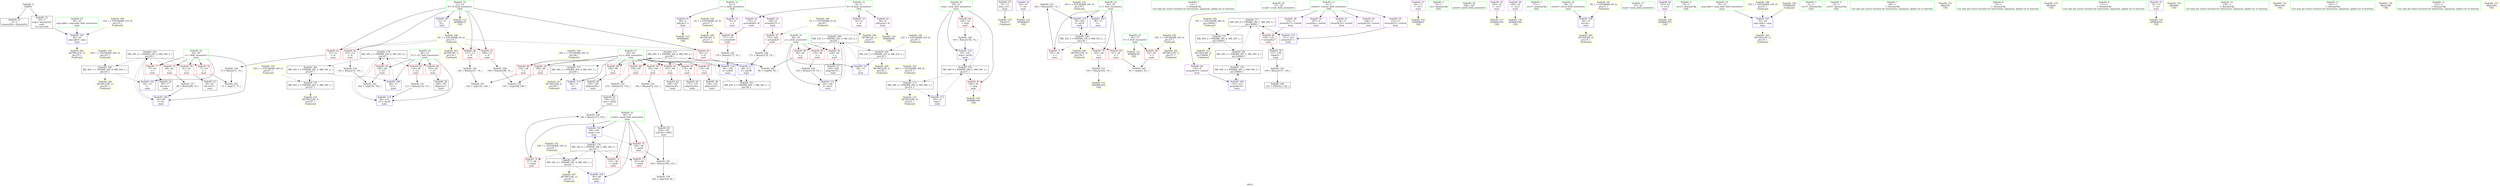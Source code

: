 digraph "SVFG" {
	label="SVFG";

	Node0x55e7370e2b60 [shape=record,color=grey,label="{NodeID: 0\nNullPtr}"];
	Node0x55e7370e2b60 -> Node0x55e7370fbc60[style=solid];
	Node0x55e7370e2b60 -> Node0x55e7370fbd60[style=solid];
	Node0x55e737110000 [shape=record,color=black,label="{NodeID: 180\nMR_22V_4 = PHI(MR_22V_5, MR_22V_3, )\npts\{45 \}\n}"];
	Node0x55e737110000 -> Node0x55e7370ff480[style=dashed];
	Node0x55e737110000 -> Node0x55e7370ff550[style=dashed];
	Node0x55e737110000 -> Node0x55e7370ff620[style=dashed];
	Node0x55e737110000 -> Node0x55e7370fd6c0[style=dashed];
	Node0x55e737110000 -> Node0x55e73710c900[style=dashed];
	Node0x55e7370fcb30 [shape=record,color=red,label="{NodeID: 97\n170\<--169\n\<--arrayidx37\nmain\n}"];
	Node0x55e7370fcb30 -> Node0x55e737104430[style=solid];
	Node0x55e7370e2520 [shape=record,color=green,label="{NodeID: 14\n6\<--8\nL\<--L_field_insensitive\nGlob }"];
	Node0x55e7370e2520 -> Node0x55e7370fdcf0[style=solid];
	Node0x55e7370e2520 -> Node0x55e7370fddc0[style=solid];
	Node0x55e7370e2520 -> Node0x55e7370fe510[style=solid];
	Node0x55e737100b50 [shape=record,color=yellow,style=double,label="{NodeID: 194\n22V_1 = ENCHI(MR_22V_0)\npts\{45 \}\nFun[main]}"];
	Node0x55e737100b50 -> Node0x55e73710c900[style=dashed];
	Node0x55e7370fd6c0 [shape=record,color=blue,label="{NodeID: 111\n44\<--120\nj\<--inc21\nmain\n}"];
	Node0x55e7370fd6c0 -> Node0x55e737110000[style=dashed];
	Node0x55e7370fb9d0 [shape=record,color=green,label="{NodeID: 28\n50\<--51\nstep\<--step_field_insensitive\nmain\n}"];
	Node0x55e7370fb9d0 -> Node0x55e7370fffe0[style=solid];
	Node0x55e7370fb9d0 -> Node0x55e7371000b0[style=solid];
	Node0x55e7370fb9d0 -> Node0x55e7370fd860[style=solid];
	Node0x55e7370fb9d0 -> Node0x55e7370fd930[style=solid];
	Node0x55e7371155b0 [shape=record,color=yellow,style=double,label="{NodeID: 208\nRETMU(20V_2)\npts\{43 \}\nFun[main]}"];
	Node0x55e737102940 [shape=record,color=yellow,style=double,label="{NodeID: 125\nAPARM(80)\nCS[]}"];
	Node0x55e7370fc580 [shape=record,color=black,label="{NodeID: 42\n163\<--162\nconv34\<--shl33\nmain\n}"];
	Node0x55e7370fc580 -> Node0x55e737103cb0[style=solid];
	Node0x55e737103310 [shape=record,color=yellow,style=double,label="{NodeID: 139\nFRet(27)\nFun[main]}"];
	Node0x55e7370fe100 [shape=record,color=purple,label="{NodeID: 56\n65\<--15\n\<--.str\nmain\n}"];
	Node0x55e7370fe100 -> Node0x55e7371026d0[style=solid];
	Node0x55e737104eb0 [shape=record,color=grey,label="{NodeID: 153\n202 = Binary(201, 74, )\n}"];
	Node0x55e737104eb0 -> Node0x55e737102460[style=solid];
	Node0x55e7370fec60 [shape=record,color=red,label="{NodeID: 70\n182\<--38\n\<--t\nmain\n}"];
	Node0x55e7370fec60 -> Node0x55e737104bb0[style=solid];
	Node0x55e73710bf00 [shape=record,color=black,label="{NodeID: 167\nMR_18V_2 = PHI(MR_18V_4, MR_18V_1, )\npts\{41 \}\n}"];
	Node0x55e73710bf00 -> Node0x55e7370fd110[style=dashed];
	Node0x55e73710bf00 -> Node0x55e7371154d0[style=dashed];
	Node0x55e7370ff7c0 [shape=record,color=red,label="{NodeID: 84\n105\<--46\n\<--i11\nmain\n}"];
	Node0x55e7370ff7c0 -> Node0x55e7370fc0a0[style=solid];
	Node0x55e7370e2280 [shape=record,color=green,label="{NodeID: 1\n13\<--1\n\<--dummyObj\nCan only get source location for instruction, argument, global var or function.}"];
	Node0x55e737110500 [shape=record,color=black,label="{NodeID: 181\nMR_24V_3 = PHI(MR_24V_5, MR_24V_2, )\npts\{47 \}\n}"];
	Node0x55e737110500 -> Node0x55e7370fd450[style=dashed];
	Node0x55e737110500 -> Node0x55e73710ce00[style=dashed];
	Node0x55e7370fcc00 [shape=record,color=red,label="{NodeID: 98\n177\<--176\n\<--arrayidx40\nmain\n}"];
	Node0x55e7370fcc00 -> Node0x55e737103e30[style=solid];
	Node0x55e7370e25f0 [shape=record,color=green,label="{NodeID: 15\n9\<--11\nR\<--R_field_insensitive\nGlob }"];
	Node0x55e7370e25f0 -> Node0x55e7370fde90[style=solid];
	Node0x55e7370e25f0 -> Node0x55e7370fdf60[style=solid];
	Node0x55e7370e25f0 -> Node0x55e7370fe5e0[style=solid];
	Node0x55e737100c30 [shape=record,color=yellow,style=double,label="{NodeID: 195\n24V_1 = ENCHI(MR_24V_0)\npts\{47 \}\nFun[main]}"];
	Node0x55e737100c30 -> Node0x55e73710ce00[style=dashed];
	Node0x55e7370fd790 [shape=record,color=blue,label="{NodeID: 112\n48\<--13\nx\<--\nmain\n}"];
	Node0x55e7370fd790 -> Node0x55e73710e700[style=dashed];
	Node0x55e7370fba60 [shape=record,color=green,label="{NodeID: 29\n57\<--58\nscanf\<--scanf_field_insensitive\n}"];
	Node0x55e737115690 [shape=record,color=yellow,style=double,label="{NodeID: 209\nRETMU(22V_2)\npts\{45 \}\nFun[main]}"];
	Node0x55e737102a10 [shape=record,color=yellow,style=double,label="{NodeID: 126\nAPARM(84)\nCS[]}"];
	Node0x55e7370fc650 [shape=record,color=black,label="{NodeID: 43\n168\<--167\nidxprom36\<--\nmain\n}"];
	Node0x55e736f1d780 [shape=record,color=black,label="{NodeID: 140\n141 = PHI(142, 138, )\n}"];
	Node0x55e7370fe1d0 [shape=record,color=purple,label="{NodeID: 57\n85\<--17\n\<--.str.1\nmain\n}"];
	Node0x55e7370fe1d0 -> Node0x55e737102870[style=solid];
	Node0x55e737105030 [shape=record,color=grey,label="{NodeID: 154\n102 = Binary(74, 101, )\n}"];
	Node0x55e737105030 -> Node0x55e737105c30[style=solid];
	Node0x55e7370fed30 [shape=record,color=red,label="{NodeID: 71\n201\<--38\n\<--t\nmain\n}"];
	Node0x55e7370fed30 -> Node0x55e737104eb0[style=solid];
	Node0x55e73710c400 [shape=record,color=black,label="{NodeID: 168\nMR_20V_2 = PHI(MR_20V_4, MR_20V_1, )\npts\{43 \}\n}"];
	Node0x55e73710c400 -> Node0x55e7370fd1e0[style=dashed];
	Node0x55e73710c400 -> Node0x55e7371155b0[style=dashed];
	Node0x55e7370ff890 [shape=record,color=red,label="{NodeID: 85\n114\<--46\n\<--i11\nmain\n}"];
	Node0x55e7370ff890 -> Node0x55e7371045b0[style=solid];
	Node0x55e7370e18d0 [shape=record,color=green,label="{NodeID: 2\n15\<--1\n.str\<--dummyObj\nGlob }"];
	Node0x55e737110a00 [shape=record,color=black,label="{NodeID: 182\nMR_30V_3 = PHI(MR_30V_4, MR_30V_2, )\npts\{50000 \}\n}"];
	Node0x55e737110a00 -> Node0x55e73710f100[style=dashed];
	Node0x55e737110a00 -> Node0x55e73710fb00[style=dashed];
	Node0x55e7370fccd0 [shape=record,color=blue,label="{NodeID: 99\n12\<--13\nN\<--\nGlob }"];
	Node0x55e7370fccd0 -> Node0x55e737112000[style=dashed];
	Node0x55e7370e26f0 [shape=record,color=green,label="{NodeID: 16\n12\<--14\nN\<--N_field_insensitive\nGlob }"];
	Node0x55e7370e26f0 -> Node0x55e7370fe6b0[style=solid];
	Node0x55e7370e26f0 -> Node0x55e7370fe780[style=solid];
	Node0x55e7370e26f0 -> Node0x55e7370fe850[style=solid];
	Node0x55e7370e26f0 -> Node0x55e7370fe920[style=solid];
	Node0x55e7370e26f0 -> Node0x55e7370fe9f0[style=solid];
	Node0x55e7370e26f0 -> Node0x55e7370fccd0[style=solid];
	Node0x55e7370e26f0 -> Node0x55e7371027a0[style=solid];
	Node0x55e737100d10 [shape=record,color=yellow,style=double,label="{NodeID: 196\n26V_1 = ENCHI(MR_26V_0)\npts\{49 \}\nFun[main]}"];
	Node0x55e737100d10 -> Node0x55e73710d300[style=dashed];
	Node0x55e7370fd860 [shape=record,color=blue,label="{NodeID: 113\n50\<--13\nstep\<--\nmain\n}"];
	Node0x55e7370fd860 -> Node0x55e73710ec00[style=dashed];
	Node0x55e7370fbb60 [shape=record,color=green,label="{NodeID: 30\n186\<--187\nprintf\<--printf_field_insensitive\n}"];
	Node0x55e737115770 [shape=record,color=yellow,style=double,label="{NodeID: 210\nRETMU(24V_2)\npts\{47 \}\nFun[main]}"];
	Node0x55e737102ae0 [shape=record,color=yellow,style=double,label="{NodeID: 127\nAPARM(193)\nCS[]}"];
	Node0x55e7370fc720 [shape=record,color=black,label="{NodeID: 44\n175\<--174\nidxprom39\<--\nmain\n}"];
	Node0x55e737103cb0 [shape=record,color=grey,label="{NodeID: 141\n164 = Binary(160, 163, )\n}"];
	Node0x55e737103cb0 -> Node0x55e737105630[style=solid];
	Node0x55e7370fe2a0 [shape=record,color=purple,label="{NodeID: 58\n184\<--19\n\<--.str.2\nmain\n}"];
	Node0x55e7370fe2a0 -> Node0x55e737102d50[style=solid];
	Node0x55e7371051b0 [shape=record,color=grey,label="{NodeID: 155\n138 = Binary(137, 139, )\n}"];
	Node0x55e7371051b0 -> Node0x55e736f1d780[style=solid];
	Node0x55e7370fee00 [shape=record,color=red,label="{NodeID: 72\n131\<--40\n\<--mask\nmain\n}"];
	Node0x55e73710c900 [shape=record,color=black,label="{NodeID: 169\nMR_22V_2 = PHI(MR_22V_4, MR_22V_1, )\npts\{45 \}\n}"];
	Node0x55e73710c900 -> Node0x55e7370fd380[style=dashed];
	Node0x55e73710c900 -> Node0x55e737115690[style=dashed];
	Node0x55e7370ff960 [shape=record,color=red,label="{NodeID: 86\n126\<--48\n\<--x\nmain\n}"];
	Node0x55e7370ff960 -> Node0x55e737105ab0[style=solid];
	Node0x55e7370e1960 [shape=record,color=green,label="{NodeID: 3\n17\<--1\n.str.1\<--dummyObj\nGlob }"];
	Node0x55e737110f00 [shape=record,color=black,label="{NodeID: 183\nMR_26V_6 = PHI(MR_26V_7, MR_26V_5, )\npts\{49 \}\n}"];
	Node0x55e737110f00 -> Node0x55e73710e700[style=dashed];
	Node0x55e7370fcdd0 [shape=record,color=blue,label="{NodeID: 100\n30\<--13\nretval\<--\nmain\n}"];
	Node0x55e7370fcdd0 -> Node0x55e737115070[style=dashed];
	Node0x55e7370e27f0 [shape=record,color=green,label="{NodeID: 17\n25\<--26\nmain\<--main_field_insensitive\n}"];
	Node0x55e737100df0 [shape=record,color=yellow,style=double,label="{NodeID: 197\n28V_1 = ENCHI(MR_28V_0)\npts\{51 \}\nFun[main]}"];
	Node0x55e737100df0 -> Node0x55e73710d800[style=dashed];
	Node0x55e7370fd930 [shape=record,color=blue,label="{NodeID: 114\n50\<--145\nstep\<--inc28\nmain\n}"];
	Node0x55e7370fd930 -> Node0x55e73710ec00[style=dashed];
	Node0x55e7370fbc60 [shape=record,color=black,label="{NodeID: 31\n2\<--3\ndummyVal\<--dummyVal\n}"];
	Node0x55e737115850 [shape=record,color=yellow,style=double,label="{NodeID: 211\nRETMU(26V_2)\npts\{49 \}\nFun[main]}"];
	Node0x55e737102bb0 [shape=record,color=yellow,style=double,label="{NodeID: 128\nAPARM(197)\nCS[]}"];
	Node0x55e7370fc7f0 [shape=record,color=purple,label="{NodeID: 45\n107\<--4\narrayidx\<--visited\nmain\n}"];
	Node0x55e737103e30 [shape=record,color=grey,label="{NodeID: 142\n178 = Binary(177, 74, )\n}"];
	Node0x55e737103e30 -> Node0x55e737102390[style=solid];
	Node0x55e7370fe370 [shape=record,color=purple,label="{NodeID: 59\n193\<--21\n\<--.str.3\nmain\n}"];
	Node0x55e7370fe370 -> Node0x55e737102ae0[style=solid];
	Node0x55e737105330 [shape=record,color=grey,label="{NodeID: 156\n73 = Binary(72, 74, )\n}"];
	Node0x55e737105330 -> Node0x55e737105db0[style=solid];
	Node0x55e7370feed0 [shape=record,color=red,label="{NodeID: 73\n147\<--40\n\<--mask\nmain\n}"];
	Node0x55e73710ce00 [shape=record,color=black,label="{NodeID: 170\nMR_24V_2 = PHI(MR_24V_3, MR_24V_1, )\npts\{47 \}\n}"];
	Node0x55e73710ce00 -> Node0x55e737110500[style=dashed];
	Node0x55e73710ce00 -> Node0x55e737115770[style=dashed];
	Node0x55e7370ffa30 [shape=record,color=red,label="{NodeID: 87\n133\<--48\n\<--x\nmain\n}"];
	Node0x55e7370ffa30 -> Node0x55e7370fc240[style=solid];
	Node0x55e7370fb0b0 [shape=record,color=green,label="{NodeID: 4\n19\<--1\n.str.2\<--dummyObj\nGlob }"];
	Node0x55e737111400 [shape=record,color=yellow,style=double,label="{NodeID: 184\n2V_1 = ENCHI(MR_2V_0)\npts\{8 \}\nFun[main]}"];
	Node0x55e737111400 -> Node0x55e7370fcb30[style=dashed];
	Node0x55e737111400 -> Node0x55e737100fb0[style=dashed];
	Node0x55e7370fcea0 [shape=record,color=blue,label="{NodeID: 101\n32\<--28\nargc.addr\<--argc\nmain\n}"];
	Node0x55e7370fcea0 -> Node0x55e737115150[style=dashed];
	Node0x55e7370e28f0 [shape=record,color=green,label="{NodeID: 18\n30\<--31\nretval\<--retval_field_insensitive\nmain\n}"];
	Node0x55e7370e28f0 -> Node0x55e7370fcdd0[style=solid];
	Node0x55e737100ed0 [shape=record,color=yellow,style=double,label="{NodeID: 198\n30V_1 = ENCHI(MR_30V_0)\npts\{50000 \}\nFun[main]}"];
	Node0x55e737100ed0 -> Node0x55e73710dd00[style=dashed];
	Node0x55e7371021a0 [shape=record,color=blue,label="{NodeID: 115\n151\<--153\narrayidx31\<--\nmain\n}"];
	Node0x55e7371021a0 -> Node0x55e73710f100[style=dashed];
	Node0x55e7370fbd60 [shape=record,color=black,label="{NodeID: 32\n29\<--3\nargv\<--dummyVal\nmain\n1st arg main }"];
	Node0x55e7370fbd60 -> Node0x55e7370fcf70[style=solid];
	Node0x55e737115930 [shape=record,color=yellow,style=double,label="{NodeID: 212\nRETMU(28V_2)\npts\{51 \}\nFun[main]}"];
	Node0x55e737102c80 [shape=record,color=yellow,style=double,label="{NodeID: 129\nAPARM(196)\nCS[]}"];
	Node0x55e7370fc8c0 [shape=record,color=purple,label="{NodeID: 46\n110\<--4\narrayidx16\<--visited\nmain\n}"];
	Node0x55e7370fc8c0 -> Node0x55e7370fd520[style=solid];
	Node0x55e737103fb0 [shape=record,color=grey,label="{NodeID: 143\n128 = Binary(127, 74, )\n}"];
	Node0x55e737103fb0 -> Node0x55e737105ab0[style=solid];
	Node0x55e7370fe440 [shape=record,color=purple,label="{NodeID: 60\n197\<--23\n\<--.str.4\nmain\n}"];
	Node0x55e7370fe440 -> Node0x55e737102bb0[style=solid];
	Node0x55e7371054b0 [shape=record,color=grey,label="{NodeID: 157\n89 = Binary(88, 74, )\n}"];
	Node0x55e7371054b0 -> Node0x55e7370fd2b0[style=solid];
	Node0x55e7370fefa0 [shape=record,color=red,label="{NodeID: 74\n157\<--40\n\<--mask\nmain\n}"];
	Node0x55e7370fefa0 -> Node0x55e7371048b0[style=solid];
	Node0x55e73710d300 [shape=record,color=black,label="{NodeID: 171\nMR_26V_2 = PHI(MR_26V_4, MR_26V_1, )\npts\{49 \}\n}"];
	Node0x55e73710d300 -> Node0x55e7370fd790[style=dashed];
	Node0x55e73710d300 -> Node0x55e737115850[style=dashed];
	Node0x55e7370ffb00 [shape=record,color=red,label="{NodeID: 88\n149\<--48\n\<--x\nmain\n}"];
	Node0x55e7370ffb00 -> Node0x55e7370fc3e0[style=solid];
	Node0x55e7370fb140 [shape=record,color=green,label="{NodeID: 5\n21\<--1\n.str.3\<--dummyObj\nGlob }"];
	Node0x55e737111f20 [shape=record,color=yellow,style=double,label="{NodeID: 185\n4V_1 = ENCHI(MR_4V_0)\npts\{11 \}\nFun[main]}"];
	Node0x55e737111f20 -> Node0x55e7370fcc00[style=dashed];
	Node0x55e737111f20 -> Node0x55e7371010c0[style=dashed];
	Node0x55e7370fcf70 [shape=record,color=blue,label="{NodeID: 102\n34\<--29\nargv.addr\<--argv\nmain\n}"];
	Node0x55e7370fcf70 -> Node0x55e737115230[style=dashed];
	Node0x55e7370e29c0 [shape=record,color=green,label="{NodeID: 19\n32\<--33\nargc.addr\<--argc.addr_field_insensitive\nmain\n}"];
	Node0x55e7370e29c0 -> Node0x55e7370fcea0[style=solid];
	Node0x55e737100fb0 [shape=record,color=yellow,style=double,label="{NodeID: 199\nRETMU(2V_1)\npts\{8 \}\nFun[main]}"];
	Node0x55e737102230 [shape=record,color=blue,label="{NodeID: 116\n40\<--158\nmask\<--xor\nmain\n}"];
	Node0x55e737102230 -> Node0x55e7370ff070[style=dashed];
	Node0x55e737102230 -> Node0x55e73710e200[style=dashed];
	Node0x55e7370fbe30 [shape=record,color=black,label="{NodeID: 33\n27\<--13\nmain_ret\<--\nmain\n}"];
	Node0x55e7370fbe30 -> Node0x55e737103310[style=solid];
	Node0x55e737115a10 [shape=record,color=yellow,style=double,label="{NodeID: 213\nRETMU(30V_2)\npts\{50000 \}\nFun[main]}"];
	Node0x55e737102d50 [shape=record,color=yellow,style=double,label="{NodeID: 130\nAPARM(184)\nCS[]}"];
	Node0x55e7370fc990 [shape=record,color=purple,label="{NodeID: 47\n132\<--4\narrayidx25\<--visited\nmain\n}"];
	Node0x55e737104130 [shape=record,color=grey,label="{NodeID: 144\n145 = Binary(144, 74, )\n}"];
	Node0x55e737104130 -> Node0x55e7370fd930[style=solid];
	Node0x55e7370fe510 [shape=record,color=purple,label="{NodeID: 61\n80\<--6\nadd.ptr\<--L\nmain\n}"];
	Node0x55e7370fe510 -> Node0x55e737102940[style=solid];
	Node0x55e737105630 [shape=record,color=grey,label="{NodeID: 158\n165 = cmp(164, 68, )\n}"];
	Node0x55e7370ff070 [shape=record,color=red,label="{NodeID: 75\n160\<--40\n\<--mask\nmain\n}"];
	Node0x55e7370ff070 -> Node0x55e737103cb0[style=solid];
	Node0x55e73710d800 [shape=record,color=black,label="{NodeID: 172\nMR_28V_2 = PHI(MR_28V_4, MR_28V_1, )\npts\{51 \}\n}"];
	Node0x55e73710d800 -> Node0x55e7370fd860[style=dashed];
	Node0x55e73710d800 -> Node0x55e737115930[style=dashed];
	Node0x55e7370ffbd0 [shape=record,color=red,label="{NodeID: 89\n154\<--48\n\<--x\nmain\n}"];
	Node0x55e7370ffbd0 -> Node0x55e737104a30[style=solid];
	Node0x55e7370e2370 [shape=record,color=green,label="{NodeID: 6\n23\<--1\n.str.4\<--dummyObj\nGlob }"];
	Node0x55e737112000 [shape=record,color=yellow,style=double,label="{NodeID: 186\n6V_1 = ENCHI(MR_6V_0)\npts\{14 \}\nFun[main]}"];
	Node0x55e737112000 -> Node0x55e7370fe6b0[style=dashed];
	Node0x55e737112000 -> Node0x55e7370fe780[style=dashed];
	Node0x55e737112000 -> Node0x55e7370fe850[style=dashed];
	Node0x55e737112000 -> Node0x55e7370fe920[style=dashed];
	Node0x55e737112000 -> Node0x55e7370fe9f0[style=dashed];
	Node0x55e737112000 -> Node0x55e737114f90[style=dashed];
	Node0x55e7370fd040 [shape=record,color=blue,label="{NodeID: 103\n38\<--13\nt\<--\nmain\n}"];
	Node0x55e7370fd040 -> Node0x55e73710ba00[style=dashed];
	Node0x55e7370e2d00 [shape=record,color=green,label="{NodeID: 20\n34\<--35\nargv.addr\<--argv.addr_field_insensitive\nmain\n}"];
	Node0x55e7370e2d00 -> Node0x55e7370fcf70[style=solid];
	Node0x55e7371010c0 [shape=record,color=yellow,style=double,label="{NodeID: 200\nRETMU(4V_1)\npts\{11 \}\nFun[main]}"];
	Node0x55e7371022c0 [shape=record,color=blue,label="{NodeID: 117\n48\<--171\nx\<--sub38\nmain\n}"];
	Node0x55e7371022c0 -> Node0x55e737110f00[style=dashed];
	Node0x55e7370fbf00 [shape=record,color=black,label="{NodeID: 34\n78\<--77\nidx.ext\<--\nmain\n}"];
	Node0x55e737102e20 [shape=record,color=yellow,style=double,label="{NodeID: 131\nAPARM(183)\nCS[]}"];
	Node0x55e7370fda80 [shape=record,color=purple,label="{NodeID: 48\n135\<--4\narrayidx27\<--visited\nmain\n}"];
	Node0x55e7370fda80 -> Node0x55e7370fca60[style=solid];
	Node0x55e7371042b0 [shape=record,color=grey,label="{NodeID: 145\n120 = Binary(119, 74, )\n}"];
	Node0x55e7371042b0 -> Node0x55e7370fd6c0[style=solid];
	Node0x55e7370fe5e0 [shape=record,color=purple,label="{NodeID: 62\n84\<--9\nadd.ptr6\<--R\nmain\n}"];
	Node0x55e7370fe5e0 -> Node0x55e737102a10[style=solid];
	Node0x55e7371057b0 [shape=record,color=grey,label="{NodeID: 159\n191 = cmp(188, 190, )\n}"];
	Node0x55e7370ff140 [shape=record,color=red,label="{NodeID: 76\n71\<--42\n\<--i\nmain\n}"];
	Node0x55e7370ff140 -> Node0x55e737105db0[style=solid];
	Node0x55e73710dd00 [shape=record,color=black,label="{NodeID: 173\nMR_30V_2 = PHI(MR_30V_6, MR_30V_1, )\npts\{50000 \}\n}"];
	Node0x55e73710dd00 -> Node0x55e737110a00[style=dashed];
	Node0x55e73710dd00 -> Node0x55e737115a10[style=dashed];
	Node0x55e7370ffca0 [shape=record,color=red,label="{NodeID: 90\n161\<--48\n\<--x\nmain\n}"];
	Node0x55e7370ffca0 -> Node0x55e737104d30[style=solid];
	Node0x55e7370e2400 [shape=record,color=green,label="{NodeID: 7\n68\<--1\n\<--dummyObj\nCan only get source location for instruction, argument, global var or function.}"];
	Node0x55e7371120e0 [shape=record,color=yellow,style=double,label="{NodeID: 187\n8V_1 = ENCHI(MR_8V_0)\npts\{31 \}\nFun[main]}"];
	Node0x55e7371120e0 -> Node0x55e7370fcdd0[style=dashed];
	Node0x55e7370fd110 [shape=record,color=blue,label="{NodeID: 104\n40\<--68\nmask\<--\nmain\n}"];
	Node0x55e7370fd110 -> Node0x55e73710e200[style=dashed];
	Node0x55e7370e2dd0 [shape=record,color=green,label="{NodeID: 21\n36\<--37\nT\<--T_field_insensitive\nmain\n}"];
	Node0x55e7370e2dd0 -> Node0x55e7370feac0[style=solid];
	Node0x55e7370e2dd0 -> Node0x55e737102600[style=solid];
	Node0x55e737114f90 [shape=record,color=yellow,style=double,label="{NodeID: 201\nRETMU(6V_1)\npts\{14 \}\nFun[main]}"];
	Node0x55e737102390 [shape=record,color=blue,label="{NodeID: 118\n48\<--178\nx\<--sub41\nmain\n}"];
	Node0x55e737102390 -> Node0x55e737110f00[style=dashed];
	Node0x55e7370fbfd0 [shape=record,color=black,label="{NodeID: 35\n82\<--81\nidx.ext5\<--\nmain\n}"];
	Node0x55e737102ef0 [shape=record,color=yellow,style=double,label="{NodeID: 132\nARet(56)\nCS[]}"];
	Node0x55e7370fdb50 [shape=record,color=purple,label="{NodeID: 49\n148\<--4\narrayidx29\<--visited\nmain\n}"];
	Node0x55e737104430 [shape=record,color=grey,label="{NodeID: 146\n171 = Binary(170, 74, )\n}"];
	Node0x55e737104430 -> Node0x55e7371022c0[style=solid];
	Node0x55e7370fe6b0 [shape=record,color=red,label="{NodeID: 63\n72\<--12\n\<--N\nmain\n}"];
	Node0x55e7370fe6b0 -> Node0x55e737105330[style=solid];
	Node0x55e737105930 [shape=record,color=grey,label="{NodeID: 160\n63 = cmp(61, 62, )\n}"];
	Node0x55e7370ff210 [shape=record,color=red,label="{NodeID: 77\n77\<--42\n\<--i\nmain\n}"];
	Node0x55e7370ff210 -> Node0x55e7370fbf00[style=solid];
	Node0x55e73710e200 [shape=record,color=black,label="{NodeID: 174\nMR_18V_4 = PHI(MR_18V_5, MR_18V_3, )\npts\{41 \}\n}"];
	Node0x55e73710e200 -> Node0x55e7370fee00[style=dashed];
	Node0x55e73710e200 -> Node0x55e7370feed0[style=dashed];
	Node0x55e73710e200 -> Node0x55e7370fefa0[style=dashed];
	Node0x55e73710e200 -> Node0x55e737102230[style=dashed];
	Node0x55e73710e200 -> Node0x55e73710bf00[style=dashed];
	Node0x55e7370ffd70 [shape=record,color=red,label="{NodeID: 91\n167\<--48\n\<--x\nmain\n}"];
	Node0x55e7370ffd70 -> Node0x55e7370fc650[style=solid];
	Node0x55e7370fb3f0 [shape=record,color=green,label="{NodeID: 8\n74\<--1\n\<--dummyObj\nCan only get source location for instruction, argument, global var or function.}"];
	Node0x55e7371121c0 [shape=record,color=yellow,style=double,label="{NodeID: 188\n10V_1 = ENCHI(MR_10V_0)\npts\{33 \}\nFun[main]}"];
	Node0x55e7371121c0 -> Node0x55e7370fcea0[style=dashed];
	Node0x55e7370fd1e0 [shape=record,color=blue,label="{NodeID: 105\n42\<--13\ni\<--\nmain\n}"];
	Node0x55e7370fd1e0 -> Node0x55e73710b500[style=dashed];
	Node0x55e7370e2ea0 [shape=record,color=green,label="{NodeID: 22\n38\<--39\nt\<--t_field_insensitive\nmain\n}"];
	Node0x55e7370e2ea0 -> Node0x55e7370feb90[style=solid];
	Node0x55e7370e2ea0 -> Node0x55e7370fec60[style=solid];
	Node0x55e7370e2ea0 -> Node0x55e7370fed30[style=solid];
	Node0x55e7370e2ea0 -> Node0x55e7370fd040[style=solid];
	Node0x55e7370e2ea0 -> Node0x55e737102460[style=solid];
	Node0x55e737115070 [shape=record,color=yellow,style=double,label="{NodeID: 202\nRETMU(8V_2)\npts\{31 \}\nFun[main]}"];
	Node0x55e737102460 [shape=record,color=blue,label="{NodeID: 119\n38\<--202\nt\<--inc51\nmain\n}"];
	Node0x55e737102460 -> Node0x55e73710ba00[style=dashed];
	Node0x55e7370fc0a0 [shape=record,color=black,label="{NodeID: 36\n106\<--105\nidxprom\<--\nmain\n}"];
	Node0x55e737102f80 [shape=record,color=yellow,style=double,label="{NodeID: 133\nARet(66)\nCS[]}"];
	Node0x55e7370fdc20 [shape=record,color=purple,label="{NodeID: 50\n151\<--4\narrayidx31\<--visited\nmain\n}"];
	Node0x55e7370fdc20 -> Node0x55e7371021a0[style=solid];
	Node0x55e7371045b0 [shape=record,color=grey,label="{NodeID: 147\n115 = Binary(114, 74, )\n}"];
	Node0x55e7371045b0 -> Node0x55e7370fd5f0[style=solid];
	Node0x55e7370fe780 [shape=record,color=red,label="{NodeID: 64\n95\<--12\n\<--N\nmain\n}"];
	Node0x55e7370fe780 -> Node0x55e737105f30[style=solid];
	Node0x55e737105ab0 [shape=record,color=grey,label="{NodeID: 161\n129 = cmp(126, 128, )\n}"];
	Node0x55e7370ff2e0 [shape=record,color=red,label="{NodeID: 78\n81\<--42\n\<--i\nmain\n}"];
	Node0x55e7370ff2e0 -> Node0x55e7370fbfd0[style=solid];
	Node0x55e73710e700 [shape=record,color=black,label="{NodeID: 175\nMR_26V_4 = PHI(MR_26V_6, MR_26V_3, )\npts\{49 \}\n}"];
	Node0x55e73710e700 -> Node0x55e7370ff960[style=dashed];
	Node0x55e73710e700 -> Node0x55e7370ffa30[style=dashed];
	Node0x55e73710e700 -> Node0x55e7370ffb00[style=dashed];
	Node0x55e73710e700 -> Node0x55e7370ffbd0[style=dashed];
	Node0x55e73710e700 -> Node0x55e7370ffca0[style=dashed];
	Node0x55e73710e700 -> Node0x55e7370ffd70[style=dashed];
	Node0x55e73710e700 -> Node0x55e7370ffe40[style=dashed];
	Node0x55e73710e700 -> Node0x55e7370fff10[style=dashed];
	Node0x55e73710e700 -> Node0x55e7371022c0[style=dashed];
	Node0x55e73710e700 -> Node0x55e737102390[style=dashed];
	Node0x55e73710e700 -> Node0x55e73710d300[style=dashed];
	Node0x55e7370ffe40 [shape=record,color=red,label="{NodeID: 92\n174\<--48\n\<--x\nmain\n}"];
	Node0x55e7370ffe40 -> Node0x55e7370fc720[style=solid];
	Node0x55e7370fb480 [shape=record,color=green,label="{NodeID: 9\n112\<--1\n\<--dummyObj\nCan only get source location for instruction, argument, global var or function.}"];
	Node0x55e7371122a0 [shape=record,color=yellow,style=double,label="{NodeID: 189\n12V_1 = ENCHI(MR_12V_0)\npts\{35 \}\nFun[main]}"];
	Node0x55e7371122a0 -> Node0x55e7370fcf70[style=dashed];
	Node0x55e7370fd2b0 [shape=record,color=blue,label="{NodeID: 106\n42\<--89\ni\<--inc\nmain\n}"];
	Node0x55e7370fd2b0 -> Node0x55e73710b500[style=dashed];
	Node0x55e7370e2f70 [shape=record,color=green,label="{NodeID: 23\n40\<--41\nmask\<--mask_field_insensitive\nmain\n}"];
	Node0x55e7370e2f70 -> Node0x55e7370fee00[style=solid];
	Node0x55e7370e2f70 -> Node0x55e7370feed0[style=solid];
	Node0x55e7370e2f70 -> Node0x55e7370fefa0[style=solid];
	Node0x55e7370e2f70 -> Node0x55e7370ff070[style=solid];
	Node0x55e7370e2f70 -> Node0x55e7370fd110[style=solid];
	Node0x55e7370e2f70 -> Node0x55e737102230[style=solid];
	Node0x55e737115150 [shape=record,color=yellow,style=double,label="{NodeID: 203\nRETMU(10V_2)\npts\{33 \}\nFun[main]}"];
	Node0x55e737102530 [shape=record,color=yellow,style=double,label="{NodeID: 120\nAPARM(55)\nCS[]}"];
	Node0x55e7370fc170 [shape=record,color=black,label="{NodeID: 37\n109\<--108\nidxprom15\<--\nmain\n}"];
	Node0x55e737103010 [shape=record,color=yellow,style=double,label="{NodeID: 134\nARet(86)\nCS[]}"];
	Node0x55e7370fdcf0 [shape=record,color=purple,label="{NodeID: 51\n79\<--6\n\<--L\nmain\n}"];
	Node0x55e737104730 [shape=record,color=grey,label="{NodeID: 148\n190 = Binary(189, 74, )\n}"];
	Node0x55e737104730 -> Node0x55e7371057b0[style=solid];
	Node0x55e7370fe850 [shape=record,color=red,label="{NodeID: 65\n101\<--12\n\<--N\nmain\n}"];
	Node0x55e7370fe850 -> Node0x55e737105030[style=solid];
	Node0x55e737105c30 [shape=record,color=grey,label="{NodeID: 162\n103 = cmp(100, 102, )\n}"];
	Node0x55e7370ff3b0 [shape=record,color=red,label="{NodeID: 79\n88\<--42\n\<--i\nmain\n}"];
	Node0x55e7370ff3b0 -> Node0x55e7371054b0[style=solid];
	Node0x55e73710ec00 [shape=record,color=black,label="{NodeID: 176\nMR_28V_4 = PHI(MR_28V_5, MR_28V_3, )\npts\{51 \}\n}"];
	Node0x55e73710ec00 -> Node0x55e7370fffe0[style=dashed];
	Node0x55e73710ec00 -> Node0x55e7371000b0[style=dashed];
	Node0x55e73710ec00 -> Node0x55e7370fd930[style=dashed];
	Node0x55e73710ec00 -> Node0x55e73710d800[style=dashed];
	Node0x55e7370fff10 [shape=record,color=red,label="{NodeID: 93\n188\<--48\n\<--x\nmain\n}"];
	Node0x55e7370fff10 -> Node0x55e7371057b0[style=solid];
	Node0x55e7370fb550 [shape=record,color=green,label="{NodeID: 10\n139\<--1\n\<--dummyObj\nCan only get source location for instruction, argument, global var or function.}"];
	Node0x55e737112380 [shape=record,color=yellow,style=double,label="{NodeID: 190\n14V_1 = ENCHI(MR_14V_0)\npts\{37 \}\nFun[main]}"];
	Node0x55e737112380 -> Node0x55e7370feac0[style=dashed];
	Node0x55e737112380 -> Node0x55e737115310[style=dashed];
	Node0x55e7370fd380 [shape=record,color=blue,label="{NodeID: 107\n44\<--13\nj\<--\nmain\n}"];
	Node0x55e7370fd380 -> Node0x55e737110000[style=dashed];
	Node0x55e7370e3040 [shape=record,color=green,label="{NodeID: 24\n42\<--43\ni\<--i_field_insensitive\nmain\n}"];
	Node0x55e7370e3040 -> Node0x55e7370ff140[style=solid];
	Node0x55e7370e3040 -> Node0x55e7370ff210[style=solid];
	Node0x55e7370e3040 -> Node0x55e7370ff2e0[style=solid];
	Node0x55e7370e3040 -> Node0x55e7370ff3b0[style=solid];
	Node0x55e7370e3040 -> Node0x55e7370fd1e0[style=solid];
	Node0x55e7370e3040 -> Node0x55e7370fd2b0[style=solid];
	Node0x55e737115230 [shape=record,color=yellow,style=double,label="{NodeID: 204\nRETMU(12V_2)\npts\{35 \}\nFun[main]}"];
	Node0x55e737102600 [shape=record,color=yellow,style=double,label="{NodeID: 121\nAPARM(36)\nCS[]}"];
	Node0x55e7370fc240 [shape=record,color=black,label="{NodeID: 38\n134\<--133\nidxprom26\<--\nmain\n}"];
	Node0x55e7371030a0 [shape=record,color=yellow,style=double,label="{NodeID: 135\nARet(194)\nCS[]}"];
	Node0x55e7370fddc0 [shape=record,color=purple,label="{NodeID: 52\n169\<--6\narrayidx37\<--L\nmain\n}"];
	Node0x55e7370fddc0 -> Node0x55e7370fcb30[style=solid];
	Node0x55e7371048b0 [shape=record,color=grey,label="{NodeID: 149\n158 = Binary(157, 156, )\n}"];
	Node0x55e7371048b0 -> Node0x55e737102230[style=solid];
	Node0x55e7370fe920 [shape=record,color=red,label="{NodeID: 66\n127\<--12\n\<--N\nmain\n}"];
	Node0x55e7370fe920 -> Node0x55e737103fb0[style=solid];
	Node0x55e737105db0 [shape=record,color=grey,label="{NodeID: 163\n75 = cmp(71, 73, )\n}"];
	Node0x55e7370ff480 [shape=record,color=red,label="{NodeID: 80\n94\<--44\n\<--j\nmain\n}"];
	Node0x55e7370ff480 -> Node0x55e737105f30[style=solid];
	Node0x55e73710f100 [shape=record,color=black,label="{NodeID: 177\nMR_30V_6 = PHI(MR_30V_7, MR_30V_3, )\npts\{50000 \}\n}"];
	Node0x55e73710f100 -> Node0x55e7370fca60[style=dashed];
	Node0x55e73710f100 -> Node0x55e7371021a0[style=dashed];
	Node0x55e73710f100 -> Node0x55e73710dd00[style=dashed];
	Node0x55e7370fffe0 [shape=record,color=red,label="{NodeID: 94\n144\<--50\n\<--step\nmain\n}"];
	Node0x55e7370fffe0 -> Node0x55e737104130[style=solid];
	Node0x55e7370e1a50 [shape=record,color=green,label="{NodeID: 11\n142\<--1\n\<--dummyObj\nCan only get source location for instruction, argument, global var or function.}"];
	Node0x55e737112460 [shape=record,color=yellow,style=double,label="{NodeID: 191\n16V_1 = ENCHI(MR_16V_0)\npts\{39 \}\nFun[main]}"];
	Node0x55e737112460 -> Node0x55e7370fd040[style=dashed];
	Node0x55e7370fd450 [shape=record,color=blue,label="{NodeID: 108\n46\<--13\ni11\<--\nmain\n}"];
	Node0x55e7370fd450 -> Node0x55e73710f600[style=dashed];
	Node0x55e7370e3110 [shape=record,color=green,label="{NodeID: 25\n44\<--45\nj\<--j_field_insensitive\nmain\n}"];
	Node0x55e7370e3110 -> Node0x55e7370ff480[style=solid];
	Node0x55e7370e3110 -> Node0x55e7370ff550[style=solid];
	Node0x55e7370e3110 -> Node0x55e7370ff620[style=solid];
	Node0x55e7370e3110 -> Node0x55e7370fd380[style=solid];
	Node0x55e7370e3110 -> Node0x55e7370fd6c0[style=solid];
	Node0x55e737115310 [shape=record,color=yellow,style=double,label="{NodeID: 205\nRETMU(14V_1)\npts\{37 \}\nFun[main]}"];
	Node0x55e7371026d0 [shape=record,color=yellow,style=double,label="{NodeID: 122\nAPARM(65)\nCS[]}"];
	Node0x55e7370fc310 [shape=record,color=black,label="{NodeID: 39\n137\<--136\ntobool\<--\nmain\n}"];
	Node0x55e7370fc310 -> Node0x55e7371051b0[style=solid];
	Node0x55e737103130 [shape=record,color=yellow,style=double,label="{NodeID: 136\nARet(198)\nCS[]}"];
	Node0x55e7370fde90 [shape=record,color=purple,label="{NodeID: 53\n83\<--9\n\<--R\nmain\n}"];
	Node0x55e737104a30 [shape=record,color=grey,label="{NodeID: 150\n155 = Binary(74, 154, )\n}"];
	Node0x55e737104a30 -> Node0x55e7370fc4b0[style=solid];
	Node0x55e7370fe9f0 [shape=record,color=red,label="{NodeID: 67\n189\<--12\n\<--N\nmain\n}"];
	Node0x55e7370fe9f0 -> Node0x55e737104730[style=solid];
	Node0x55e737105f30 [shape=record,color=grey,label="{NodeID: 164\n96 = cmp(94, 95, )\n}"];
	Node0x55e7370ff550 [shape=record,color=red,label="{NodeID: 81\n108\<--44\n\<--j\nmain\n}"];
	Node0x55e7370ff550 -> Node0x55e7370fc170[style=solid];
	Node0x55e73710f600 [shape=record,color=black,label="{NodeID: 178\nMR_24V_5 = PHI(MR_24V_6, MR_24V_4, )\npts\{47 \}\n}"];
	Node0x55e73710f600 -> Node0x55e7370ff6f0[style=dashed];
	Node0x55e73710f600 -> Node0x55e7370ff7c0[style=dashed];
	Node0x55e73710f600 -> Node0x55e7370ff890[style=dashed];
	Node0x55e73710f600 -> Node0x55e7370fd5f0[style=dashed];
	Node0x55e73710f600 -> Node0x55e737110500[style=dashed];
	Node0x55e7371000b0 [shape=record,color=red,label="{NodeID: 95\n196\<--50\n\<--step\nmain\n}"];
	Node0x55e7371000b0 -> Node0x55e737102c80[style=solid];
	Node0x55e7370e1b20 [shape=record,color=green,label="{NodeID: 12\n153\<--1\n\<--dummyObj\nCan only get source location for instruction, argument, global var or function.}"];
	Node0x55e737100180 [shape=record,color=yellow,style=double,label="{NodeID: 192\n18V_1 = ENCHI(MR_18V_0)\npts\{41 \}\nFun[main]}"];
	Node0x55e737100180 -> Node0x55e73710bf00[style=dashed];
	Node0x55e7370fd520 [shape=record,color=blue,label="{NodeID: 109\n110\<--112\narrayidx16\<--\nmain\n}"];
	Node0x55e7370fd520 -> Node0x55e73710fb00[style=dashed];
	Node0x55e7370e31e0 [shape=record,color=green,label="{NodeID: 26\n46\<--47\ni11\<--i11_field_insensitive\nmain\n}"];
	Node0x55e7370e31e0 -> Node0x55e7370ff6f0[style=solid];
	Node0x55e7370e31e0 -> Node0x55e7370ff7c0[style=solid];
	Node0x55e7370e31e0 -> Node0x55e7370ff890[style=solid];
	Node0x55e7370e31e0 -> Node0x55e7370fd450[style=solid];
	Node0x55e7370e31e0 -> Node0x55e7370fd5f0[style=solid];
	Node0x55e7371153f0 [shape=record,color=yellow,style=double,label="{NodeID: 206\nRETMU(16V_3)\npts\{39 \}\nFun[main]}"];
	Node0x55e7371027a0 [shape=record,color=yellow,style=double,label="{NodeID: 123\nAPARM(12)\nCS[]}"];
	Node0x55e7370fc3e0 [shape=record,color=black,label="{NodeID: 40\n150\<--149\nidxprom30\<--\nmain\n}"];
	Node0x55e7371031c0 [shape=record,color=yellow,style=double,label="{NodeID: 137\nARet(185)\nCS[]}"];
	Node0x55e7370fdf60 [shape=record,color=purple,label="{NodeID: 54\n176\<--9\narrayidx40\<--R\nmain\n}"];
	Node0x55e7370fdf60 -> Node0x55e7370fcc00[style=solid];
	Node0x55e737104bb0 [shape=record,color=grey,label="{NodeID: 151\n183 = Binary(182, 74, )\n}"];
	Node0x55e737104bb0 -> Node0x55e737102e20[style=solid];
	Node0x55e7370feac0 [shape=record,color=red,label="{NodeID: 68\n62\<--36\n\<--T\nmain\n}"];
	Node0x55e7370feac0 -> Node0x55e737105930[style=solid];
	Node0x55e73710b500 [shape=record,color=black,label="{NodeID: 165\nMR_20V_4 = PHI(MR_20V_5, MR_20V_3, )\npts\{43 \}\n}"];
	Node0x55e73710b500 -> Node0x55e7370ff140[style=dashed];
	Node0x55e73710b500 -> Node0x55e7370ff210[style=dashed];
	Node0x55e73710b500 -> Node0x55e7370ff2e0[style=dashed];
	Node0x55e73710b500 -> Node0x55e7370ff3b0[style=dashed];
	Node0x55e73710b500 -> Node0x55e7370fd2b0[style=dashed];
	Node0x55e73710b500 -> Node0x55e73710c400[style=dashed];
	Node0x55e7370ff620 [shape=record,color=red,label="{NodeID: 82\n119\<--44\n\<--j\nmain\n}"];
	Node0x55e7370ff620 -> Node0x55e7371042b0[style=solid];
	Node0x55e73710fb00 [shape=record,color=black,label="{NodeID: 179\nMR_30V_4 = PHI(MR_30V_5, MR_30V_3, )\npts\{50000 \}\n}"];
	Node0x55e73710fb00 -> Node0x55e7370fd520[style=dashed];
	Node0x55e73710fb00 -> Node0x55e737110a00[style=dashed];
	Node0x55e7370fca60 [shape=record,color=red,label="{NodeID: 96\n136\<--135\n\<--arrayidx27\nmain\n}"];
	Node0x55e7370fca60 -> Node0x55e7370fc310[style=solid];
	Node0x55e7370e1bf0 [shape=record,color=green,label="{NodeID: 13\n4\<--5\nvisited\<--visited_field_insensitive\nGlob }"];
	Node0x55e7370e1bf0 -> Node0x55e7370fc7f0[style=solid];
	Node0x55e7370e1bf0 -> Node0x55e7370fc8c0[style=solid];
	Node0x55e7370e1bf0 -> Node0x55e7370fc990[style=solid];
	Node0x55e7370e1bf0 -> Node0x55e7370fda80[style=solid];
	Node0x55e7370e1bf0 -> Node0x55e7370fdb50[style=solid];
	Node0x55e7370e1bf0 -> Node0x55e7370fdc20[style=solid];
	Node0x55e737100a70 [shape=record,color=yellow,style=double,label="{NodeID: 193\n20V_1 = ENCHI(MR_20V_0)\npts\{43 \}\nFun[main]}"];
	Node0x55e737100a70 -> Node0x55e73710c400[style=dashed];
	Node0x55e7370fd5f0 [shape=record,color=blue,label="{NodeID: 110\n46\<--115\ni11\<--inc18\nmain\n}"];
	Node0x55e7370fd5f0 -> Node0x55e73710f600[style=dashed];
	Node0x55e7370e32b0 [shape=record,color=green,label="{NodeID: 27\n48\<--49\nx\<--x_field_insensitive\nmain\n}"];
	Node0x55e7370e32b0 -> Node0x55e7370ff960[style=solid];
	Node0x55e7370e32b0 -> Node0x55e7370ffa30[style=solid];
	Node0x55e7370e32b0 -> Node0x55e7370ffb00[style=solid];
	Node0x55e7370e32b0 -> Node0x55e7370ffbd0[style=solid];
	Node0x55e7370e32b0 -> Node0x55e7370ffca0[style=solid];
	Node0x55e7370e32b0 -> Node0x55e7370ffd70[style=solid];
	Node0x55e7370e32b0 -> Node0x55e7370ffe40[style=solid];
	Node0x55e7370e32b0 -> Node0x55e7370fff10[style=solid];
	Node0x55e7370e32b0 -> Node0x55e7370fd790[style=solid];
	Node0x55e7370e32b0 -> Node0x55e7371022c0[style=solid];
	Node0x55e7370e32b0 -> Node0x55e737102390[style=solid];
	Node0x55e7371154d0 [shape=record,color=yellow,style=double,label="{NodeID: 207\nRETMU(18V_2)\npts\{41 \}\nFun[main]}"];
	Node0x55e737102870 [shape=record,color=yellow,style=double,label="{NodeID: 124\nAPARM(85)\nCS[]}"];
	Node0x55e7370fc4b0 [shape=record,color=black,label="{NodeID: 41\n156\<--155\nconv\<--shl32\nmain\n}"];
	Node0x55e7370fc4b0 -> Node0x55e7371048b0[style=solid];
	Node0x55e737103250 [shape=record,color=yellow,style=double,label="{NodeID: 138\nFPARM(28)\nFun[main]}"];
	Node0x55e737103250 -> Node0x55e7370fcea0[style=solid];
	Node0x55e7370fe030 [shape=record,color=purple,label="{NodeID: 55\n55\<--15\n\<--.str\nmain\n}"];
	Node0x55e7370fe030 -> Node0x55e737102530[style=solid];
	Node0x55e737104d30 [shape=record,color=grey,label="{NodeID: 152\n162 = Binary(74, 161, )\n}"];
	Node0x55e737104d30 -> Node0x55e7370fc580[style=solid];
	Node0x55e7370feb90 [shape=record,color=red,label="{NodeID: 69\n61\<--38\n\<--t\nmain\n}"];
	Node0x55e7370feb90 -> Node0x55e737105930[style=solid];
	Node0x55e73710ba00 [shape=record,color=black,label="{NodeID: 166\nMR_16V_3 = PHI(MR_16V_4, MR_16V_2, )\npts\{39 \}\n}"];
	Node0x55e73710ba00 -> Node0x55e7370feb90[style=dashed];
	Node0x55e73710ba00 -> Node0x55e7370fec60[style=dashed];
	Node0x55e73710ba00 -> Node0x55e7370fed30[style=dashed];
	Node0x55e73710ba00 -> Node0x55e737102460[style=dashed];
	Node0x55e73710ba00 -> Node0x55e7371153f0[style=dashed];
	Node0x55e7370ff6f0 [shape=record,color=red,label="{NodeID: 83\n100\<--46\n\<--i11\nmain\n}"];
	Node0x55e7370ff6f0 -> Node0x55e737105c30[style=solid];
}
